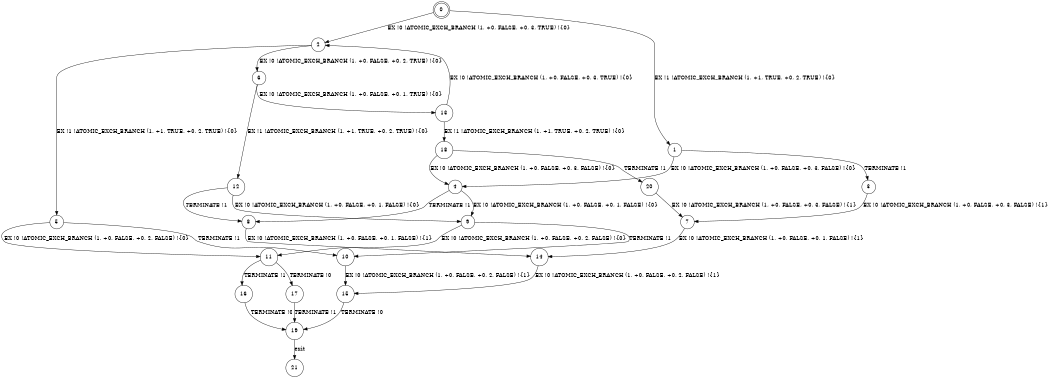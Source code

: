digraph BCG {
size = "7, 10.5";
center = TRUE;
node [shape = circle];
0 [peripheries = 2];
0 -> 1 [label = "EX !1 !ATOMIC_EXCH_BRANCH (1, +1, TRUE, +0, 2, TRUE) !{0}"];
0 -> 2 [label = "EX !0 !ATOMIC_EXCH_BRANCH (1, +0, FALSE, +0, 3, TRUE) !{0}"];
1 -> 3 [label = "TERMINATE !1"];
1 -> 4 [label = "EX !0 !ATOMIC_EXCH_BRANCH (1, +0, FALSE, +0, 3, FALSE) !{0}"];
2 -> 5 [label = "EX !1 !ATOMIC_EXCH_BRANCH (1, +1, TRUE, +0, 2, TRUE) !{0}"];
2 -> 6 [label = "EX !0 !ATOMIC_EXCH_BRANCH (1, +0, FALSE, +0, 2, TRUE) !{0}"];
3 -> 7 [label = "EX !0 !ATOMIC_EXCH_BRANCH (1, +0, FALSE, +0, 3, FALSE) !{1}"];
4 -> 8 [label = "TERMINATE !1"];
4 -> 9 [label = "EX !0 !ATOMIC_EXCH_BRANCH (1, +0, FALSE, +0, 1, FALSE) !{0}"];
5 -> 10 [label = "TERMINATE !1"];
5 -> 11 [label = "EX !0 !ATOMIC_EXCH_BRANCH (1, +0, FALSE, +0, 2, FALSE) !{0}"];
6 -> 12 [label = "EX !1 !ATOMIC_EXCH_BRANCH (1, +1, TRUE, +0, 2, TRUE) !{0}"];
6 -> 13 [label = "EX !0 !ATOMIC_EXCH_BRANCH (1, +0, FALSE, +0, 1, TRUE) !{0}"];
7 -> 14 [label = "EX !0 !ATOMIC_EXCH_BRANCH (1, +0, FALSE, +0, 1, FALSE) !{1}"];
8 -> 14 [label = "EX !0 !ATOMIC_EXCH_BRANCH (1, +0, FALSE, +0, 1, FALSE) !{1}"];
9 -> 10 [label = "TERMINATE !1"];
9 -> 11 [label = "EX !0 !ATOMIC_EXCH_BRANCH (1, +0, FALSE, +0, 2, FALSE) !{0}"];
10 -> 15 [label = "EX !0 !ATOMIC_EXCH_BRANCH (1, +0, FALSE, +0, 2, FALSE) !{1}"];
11 -> 16 [label = "TERMINATE !1"];
11 -> 17 [label = "TERMINATE !0"];
12 -> 8 [label = "TERMINATE !1"];
12 -> 9 [label = "EX !0 !ATOMIC_EXCH_BRANCH (1, +0, FALSE, +0, 1, FALSE) !{0}"];
13 -> 18 [label = "EX !1 !ATOMIC_EXCH_BRANCH (1, +1, TRUE, +0, 2, TRUE) !{0}"];
13 -> 2 [label = "EX !0 !ATOMIC_EXCH_BRANCH (1, +0, FALSE, +0, 3, TRUE) !{0}"];
14 -> 15 [label = "EX !0 !ATOMIC_EXCH_BRANCH (1, +0, FALSE, +0, 2, FALSE) !{1}"];
15 -> 19 [label = "TERMINATE !0"];
16 -> 19 [label = "TERMINATE !0"];
17 -> 19 [label = "TERMINATE !1"];
18 -> 20 [label = "TERMINATE !1"];
18 -> 4 [label = "EX !0 !ATOMIC_EXCH_BRANCH (1, +0, FALSE, +0, 3, FALSE) !{0}"];
19 -> 21 [label = "exit"];
20 -> 7 [label = "EX !0 !ATOMIC_EXCH_BRANCH (1, +0, FALSE, +0, 3, FALSE) !{1}"];
}
